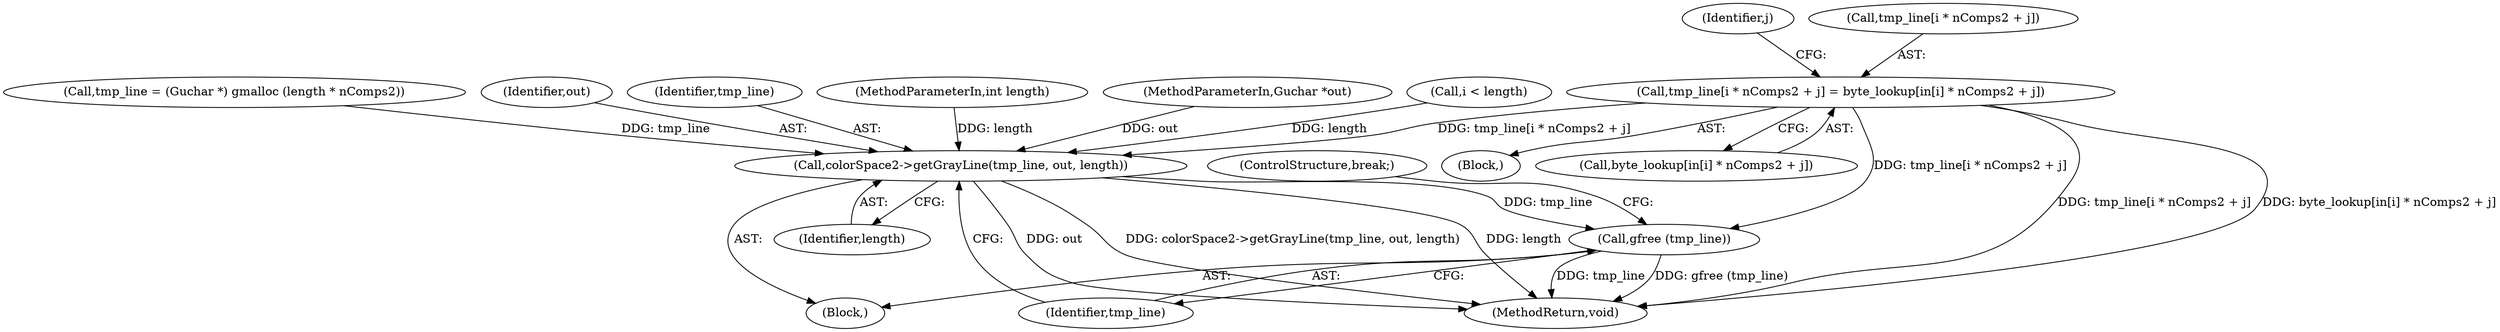 digraph "0_poppler_7b2d314a61fd0e12f47c62996cb49ec0d1ba747a_5@array" {
"1000142" [label="(Call,tmp_line[i * nComps2 + j] = byte_lookup[in[i] * nComps2 + j])"];
"1000159" [label="(Call,colorSpace2->getGrayLine(tmp_line, out, length))"];
"1000163" [label="(Call,gfree (tmp_line))"];
"1000164" [label="(Identifier,tmp_line)"];
"1000114" [label="(Call,tmp_line = (Guchar *) gmalloc (length * nComps2))"];
"1000150" [label="(Call,byte_lookup[in[i] * nComps2 + j])"];
"1000140" [label="(Identifier,j)"];
"1000163" [label="(Call,gfree (tmp_line))"];
"1000142" [label="(Call,tmp_line[i * nComps2 + j] = byte_lookup[in[i] * nComps2 + j])"];
"1000162" [label="(Identifier,length)"];
"1000161" [label="(Identifier,out)"];
"1000159" [label="(Call,colorSpace2->getGrayLine(tmp_line, out, length))"];
"1000160" [label="(Identifier,tmp_line)"];
"1000141" [label="(Block,)"];
"1000111" [label="(Block,)"];
"1000207" [label="(MethodReturn,void)"];
"1000103" [label="(MethodParameterIn,int length)"];
"1000165" [label="(ControlStructure,break;)"];
"1000102" [label="(MethodParameterIn,Guchar *out)"];
"1000143" [label="(Call,tmp_line[i * nComps2 + j])"];
"1000126" [label="(Call,i < length)"];
"1000142" -> "1000141"  [label="AST: "];
"1000142" -> "1000150"  [label="CFG: "];
"1000143" -> "1000142"  [label="AST: "];
"1000150" -> "1000142"  [label="AST: "];
"1000140" -> "1000142"  [label="CFG: "];
"1000142" -> "1000207"  [label="DDG: tmp_line[i * nComps2 + j]"];
"1000142" -> "1000207"  [label="DDG: byte_lookup[in[i] * nComps2 + j]"];
"1000142" -> "1000159"  [label="DDG: tmp_line[i * nComps2 + j]"];
"1000142" -> "1000163"  [label="DDG: tmp_line[i * nComps2 + j]"];
"1000159" -> "1000111"  [label="AST: "];
"1000159" -> "1000162"  [label="CFG: "];
"1000160" -> "1000159"  [label="AST: "];
"1000161" -> "1000159"  [label="AST: "];
"1000162" -> "1000159"  [label="AST: "];
"1000164" -> "1000159"  [label="CFG: "];
"1000159" -> "1000207"  [label="DDG: colorSpace2->getGrayLine(tmp_line, out, length)"];
"1000159" -> "1000207"  [label="DDG: length"];
"1000159" -> "1000207"  [label="DDG: out"];
"1000114" -> "1000159"  [label="DDG: tmp_line"];
"1000102" -> "1000159"  [label="DDG: out"];
"1000126" -> "1000159"  [label="DDG: length"];
"1000103" -> "1000159"  [label="DDG: length"];
"1000159" -> "1000163"  [label="DDG: tmp_line"];
"1000163" -> "1000111"  [label="AST: "];
"1000163" -> "1000164"  [label="CFG: "];
"1000164" -> "1000163"  [label="AST: "];
"1000165" -> "1000163"  [label="CFG: "];
"1000163" -> "1000207"  [label="DDG: tmp_line"];
"1000163" -> "1000207"  [label="DDG: gfree (tmp_line)"];
}
